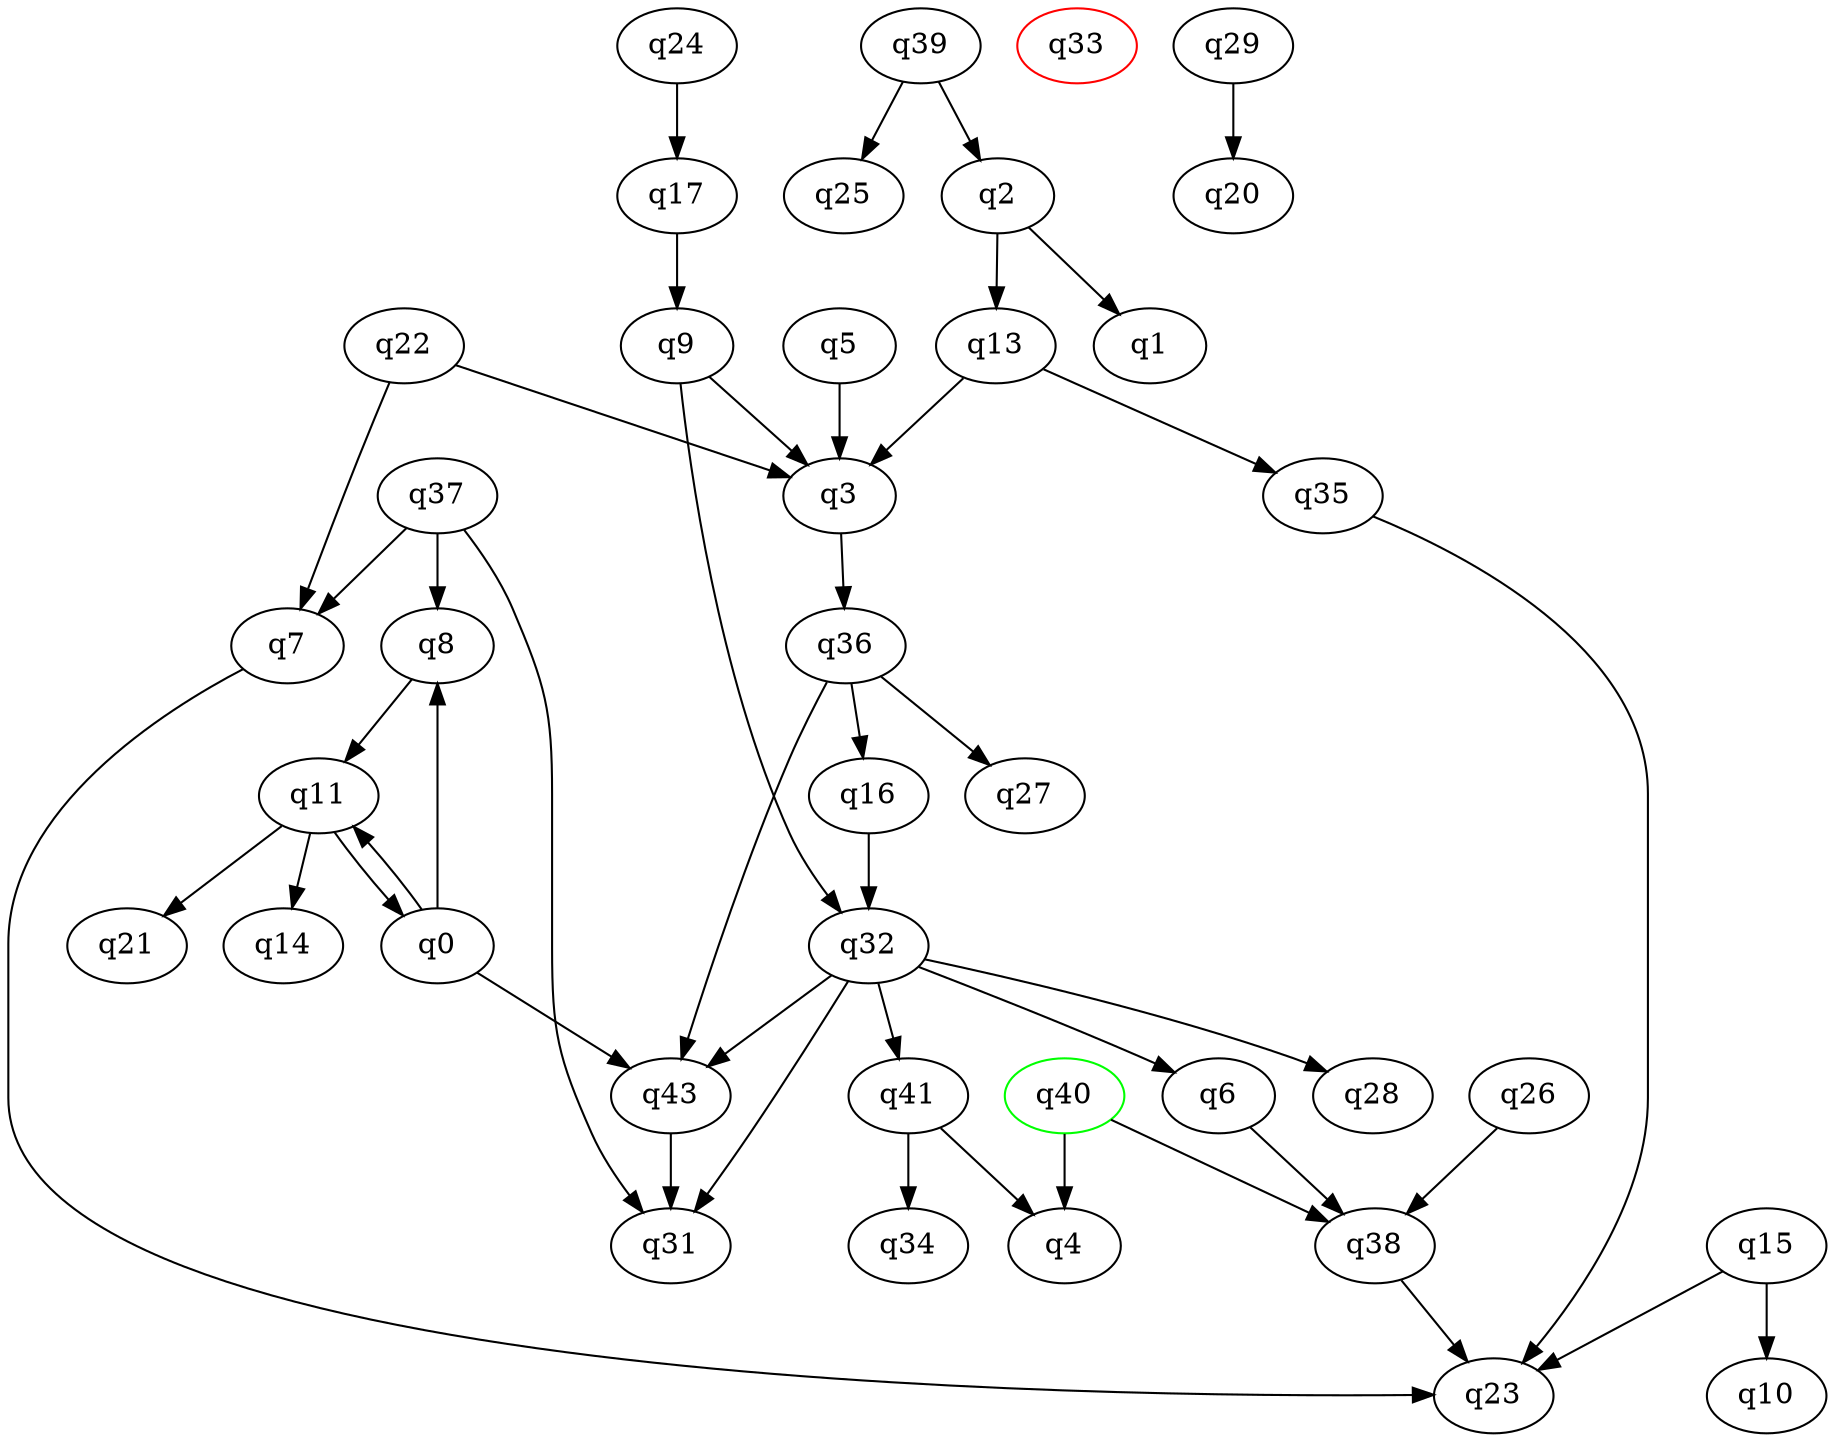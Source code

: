 digraph A{
q40 [initial=1,color=green];
q33 [final=1,color=red];
q0 -> q8;
q0 -> q11;
q0 -> q43;
q2 -> q1;
q2 -> q13;
q3 -> q36;
q5 -> q3;
q6 -> q38;
q7 -> q23;
q8 -> q11;
q9 -> q3;
q9 -> q32;
q11 -> q0;
q11 -> q14;
q11 -> q21;
q13 -> q3;
q13 -> q35;
q15 -> q10;
q15 -> q23;
q16 -> q32;
q17 -> q9;
q22 -> q3;
q22 -> q7;
q24 -> q17;
q26 -> q38;
q29 -> q20;
q32 -> q6;
q32 -> q28;
q32 -> q31;
q32 -> q41;
q32 -> q43;
q35 -> q23;
q36 -> q16;
q36 -> q27;
q36 -> q43;
q37 -> q7;
q37 -> q8;
q37 -> q31;
q38 -> q23;
q39 -> q2;
q39 -> q25;
q40 -> q4;
q40 -> q38;
q41 -> q4;
q41 -> q34;
q43 -> q31;
}